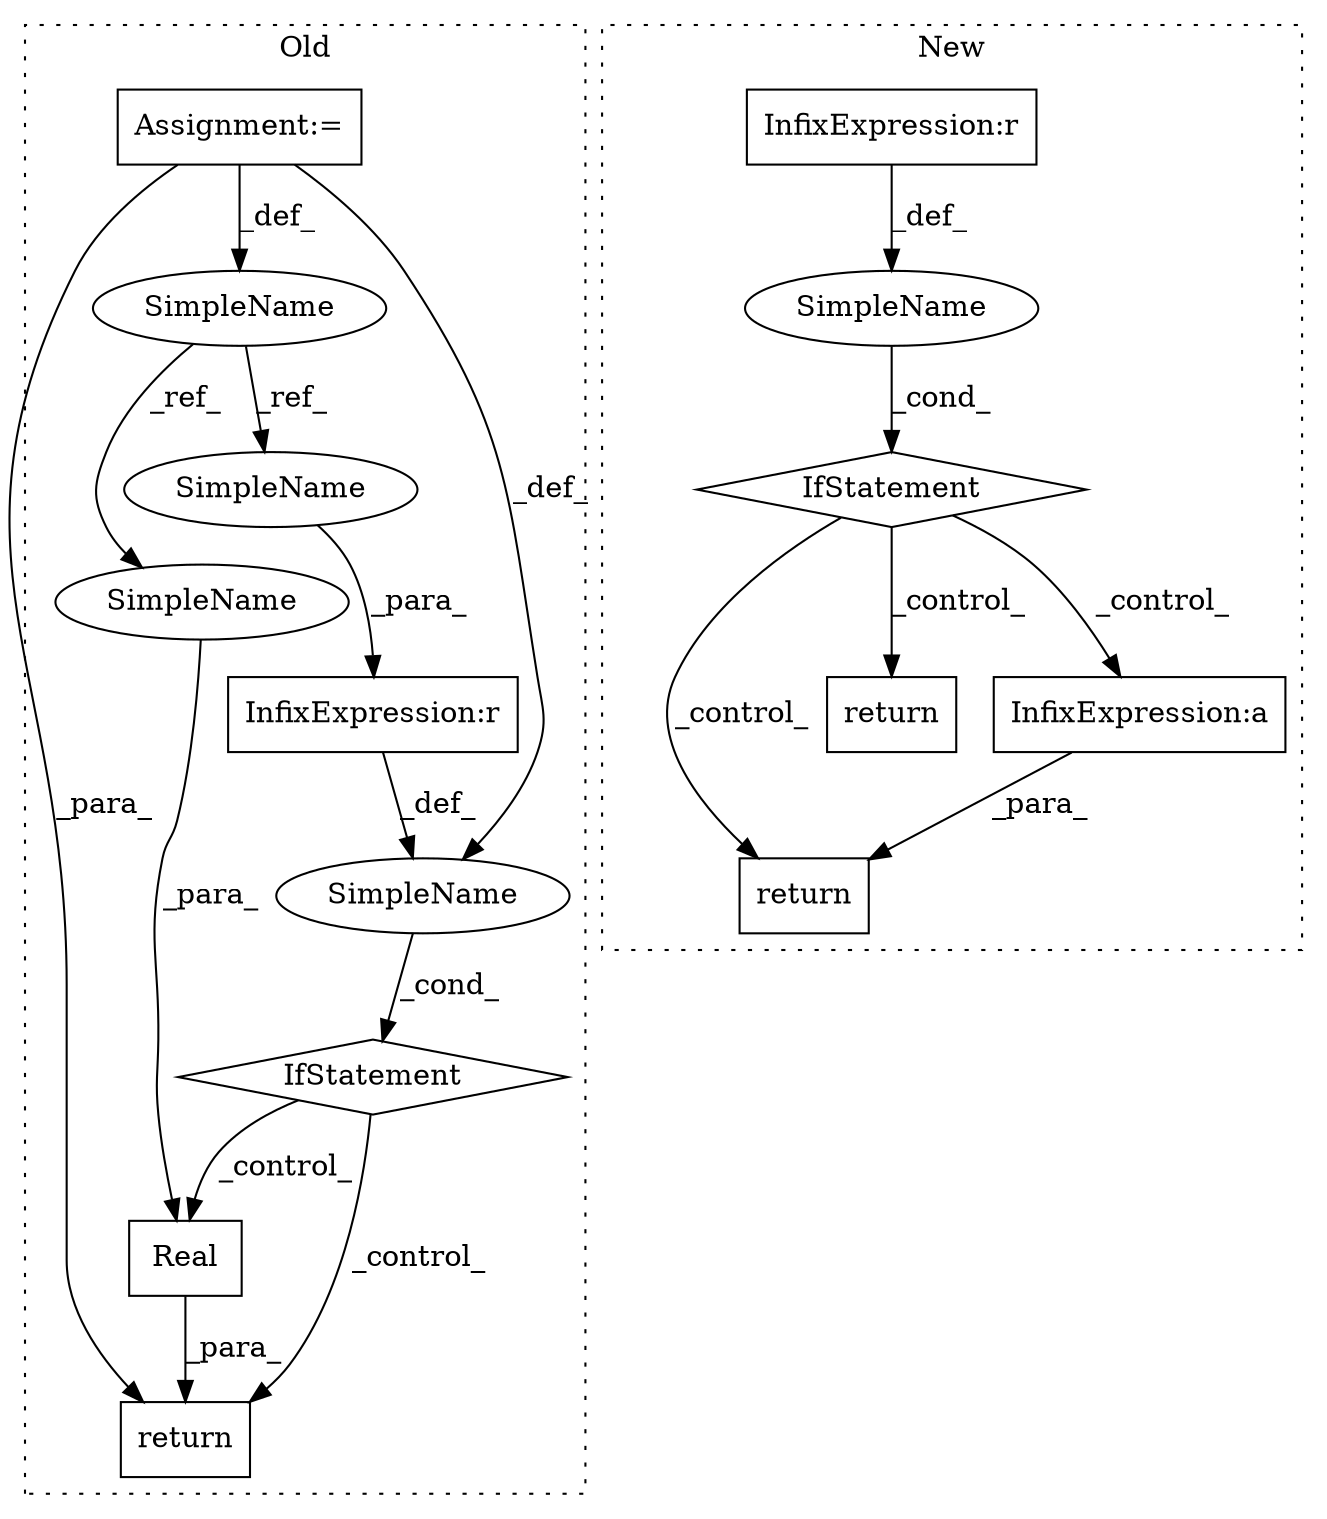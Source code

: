 digraph G {
subgraph cluster0 {
1 [label="Real" a="32" s="3577,3609" l="5,1" shape="box"];
6 [label="return" a="41" s="3570" l="7" shape="box"];
7 [label="SimpleName" a="42" s="3503" l="4" shape="ellipse"];
8 [label="InfixExpression:r" a="27" s="3552" l="4" shape="box"];
10 [label="SimpleName" a="42" s="" l="" shape="ellipse"];
12 [label="IfStatement" a="25" s="3544,3560" l="4,2" shape="diamond"];
13 [label="Assignment:=" a="7" s="3507" l="1" shape="box"];
14 [label="SimpleName" a="42" s="3548" l="4" shape="ellipse"];
15 [label="SimpleName" a="42" s="3605" l="4" shape="ellipse"];
label = "Old";
style="dotted";
}
subgraph cluster1 {
2 [label="return" a="41" s="3446" l="7" shape="box"];
3 [label="SimpleName" a="42" s="" l="" shape="ellipse"];
4 [label="return" a="41" s="3511" l="7" shape="box"];
5 [label="IfStatement" a="25" s="3398,3436" l="4,2" shape="diamond"];
9 [label="InfixExpression:a" a="27" s="3482" l="3" shape="box"];
11 [label="InfixExpression:r" a="27" s="3406" l="4" shape="box"];
label = "New";
style="dotted";
}
1 -> 6 [label="_para_"];
3 -> 5 [label="_cond_"];
5 -> 9 [label="_control_"];
5 -> 4 [label="_control_"];
5 -> 2 [label="_control_"];
7 -> 14 [label="_ref_"];
7 -> 15 [label="_ref_"];
8 -> 10 [label="_def_"];
9 -> 2 [label="_para_"];
10 -> 12 [label="_cond_"];
11 -> 3 [label="_def_"];
12 -> 1 [label="_control_"];
12 -> 6 [label="_control_"];
13 -> 6 [label="_para_"];
13 -> 10 [label="_def_"];
13 -> 7 [label="_def_"];
14 -> 8 [label="_para_"];
15 -> 1 [label="_para_"];
}